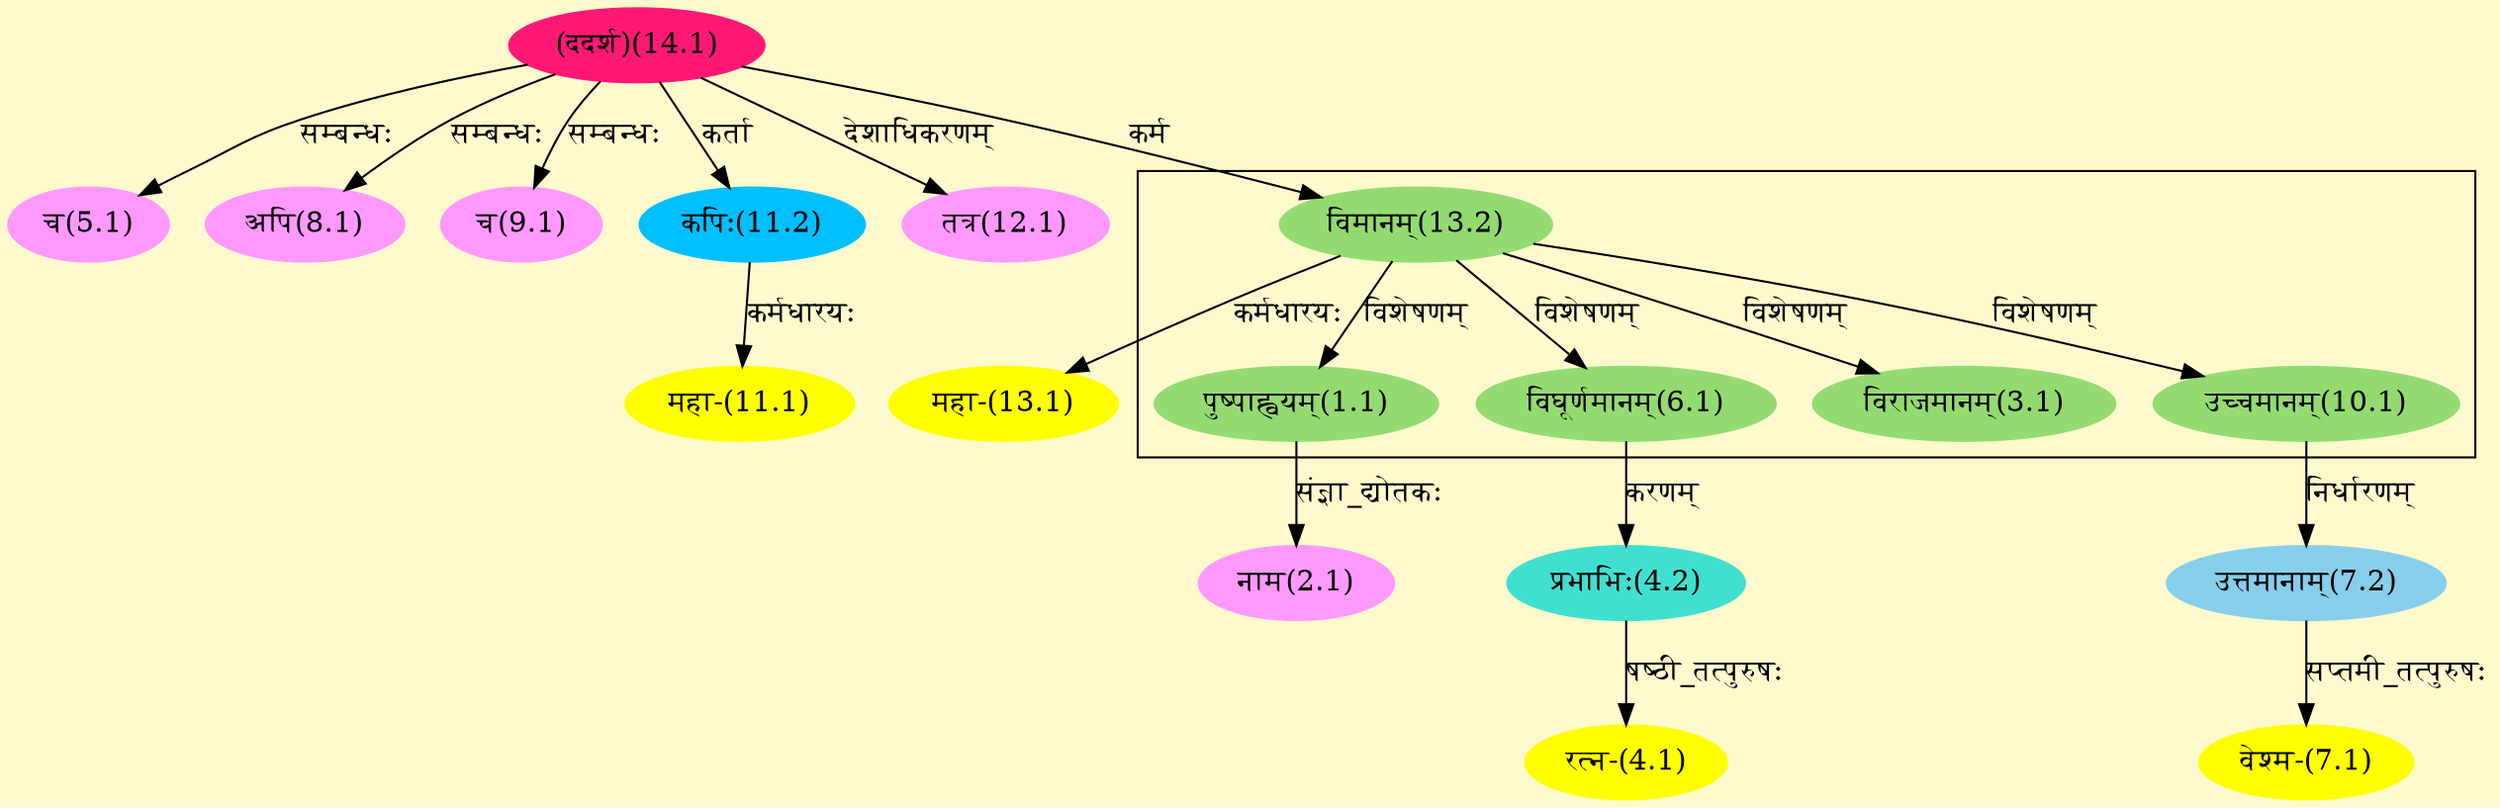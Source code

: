 digraph G{
rankdir=BT;
 compound=true;
 bgcolor="lemonchiffon1";

subgraph cluster_1{
Node1_1 [style=filled, color="#93DB70" label = "पुष्पाह्वयम्(1.1)"]
Node13_2 [style=filled, color="#93DB70" label = "विमानम्(13.2)"]
Node3_1 [style=filled, color="#93DB70" label = "विराजमानम्(3.1)"]
Node6_1 [style=filled, color="#93DB70" label = "विघूर्णमानम्(6.1)"]
Node10_1 [style=filled, color="#93DB70" label = "उच्चमानम्(10.1)"]

}
Node2_1 [style=filled, color="#FF99FF" label = "नाम(2.1)"]
Node1_1 [style=filled, color="#93DB70" label = "पुष्पाह्वयम्(1.1)"]
Node4_1 [style=filled, color="#FFFF00" label = "रत्न-(4.1)"]
Node4_2 [style=filled, color="#40E0D0" label = "प्रभाभिः(4.2)"]
Node6_1 [style=filled, color="#93DB70" label = "विघूर्णमानम्(6.1)"]
Node5_1 [style=filled, color="#FF99FF" label = "च(5.1)"]
Node14_1 [style=filled, color="#FF1975" label = "(ददर्श)(14.1)"]
Node7_1 [style=filled, color="#FFFF00" label = "वेश्म-(7.1)"]
Node7_2 [style=filled, color="#87CEEB" label = "उत्तमानाम्(7.2)"]
Node10_1 [style=filled, color="#93DB70" label = "उच्चमानम्(10.1)"]
Node8_1 [style=filled, color="#FF99FF" label = "अपि(8.1)"]
Node9_1 [style=filled, color="#FF99FF" label = "च(9.1)"]
Node11_1 [style=filled, color="#FFFF00" label = "महा-(11.1)"]
Node11_2 [style=filled, color="#00BFFF" label = "कपिः(11.2)"]
Node12_1 [style=filled, color="#FF99FF" label = "तत्र(12.1)"]
Node13_1 [style=filled, color="#FFFF00" label = "महा-(13.1)"]
Node13_2 [style=filled, color="#93DB70" label = "विमानम्(13.2)"]
/* Start of Relations section */

Node1_1 -> Node13_2 [  label="विशेषणम्"  dir="back" ]
Node2_1 -> Node1_1 [  label="संज्ञा_द्योतकः"  dir="back" ]
Node3_1 -> Node13_2 [  label="विशेषणम्"  dir="back" ]
Node4_1 -> Node4_2 [  label="षष्ठी_तत्पुरुषः"  dir="back" ]
Node4_2 -> Node6_1 [  label="करणम्"  dir="back" ]
Node5_1 -> Node14_1 [  label="सम्बन्धः"  dir="back" ]
Node6_1 -> Node13_2 [  label="विशेषणम्"  dir="back" ]
Node7_1 -> Node7_2 [  label="सप्तमी_तत्पुरुषः"  dir="back" ]
Node7_2 -> Node10_1 [  label="निर्धारणम्"  dir="back" ]
Node8_1 -> Node14_1 [  label="सम्बन्धः"  dir="back" ]
Node9_1 -> Node14_1 [  label="सम्बन्धः"  dir="back" ]
Node10_1 -> Node13_2 [  label="विशेषणम्"  dir="back" ]
Node11_1 -> Node11_2 [  label="कर्मधारयः"  dir="back" ]
Node11_2 -> Node14_1 [  label="कर्ता"  dir="back" ]
Node12_1 -> Node14_1 [  label="देशाधिकरणम्"  dir="back" ]
Node13_1 -> Node13_2 [  label="कर्मधारयः"  dir="back" ]
Node13_2 -> Node14_1 [  label="कर्म"  dir="back" ]
}
